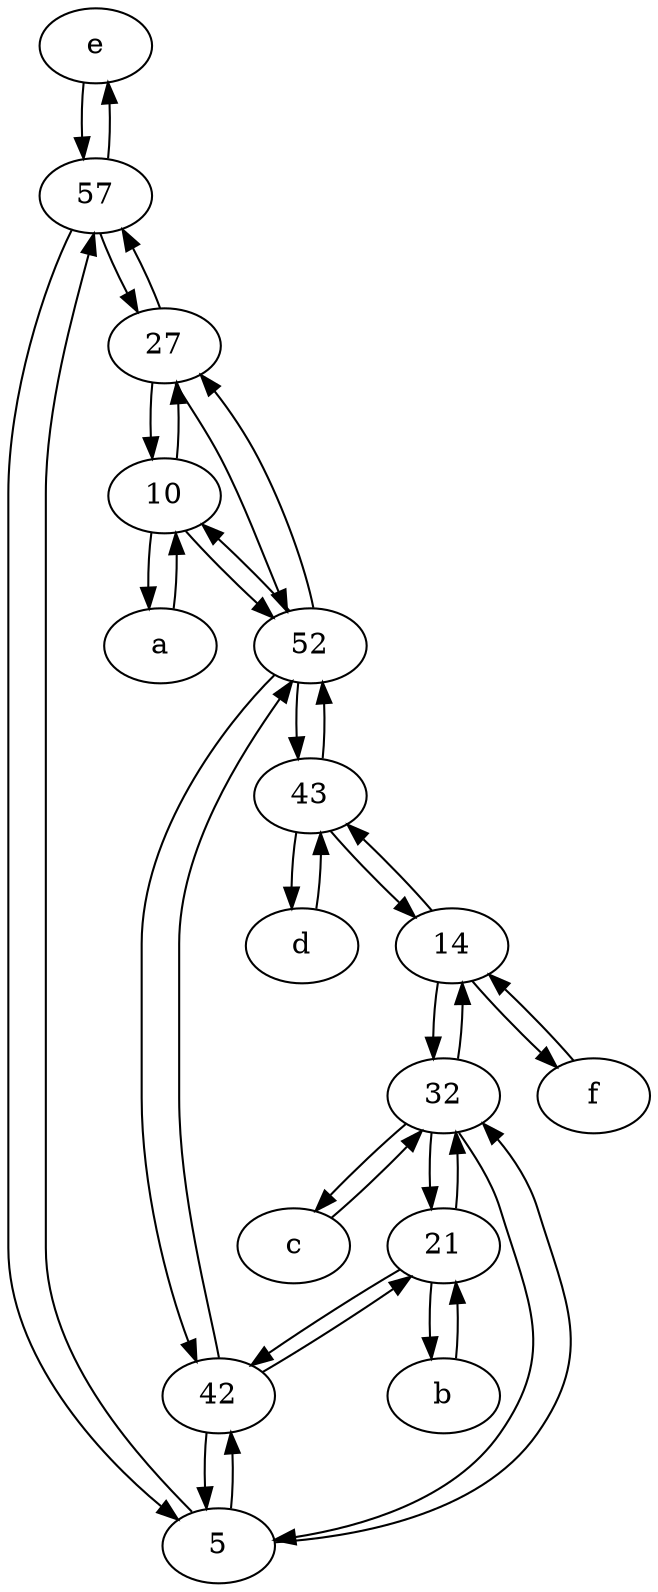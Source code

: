 digraph  {
	e [pos="30,50!"];
	21;
	43;
	10;
	b [pos="50,20!"];
	5;
	42;
	32;
	d [pos="20,30!"];
	27;
	f [pos="15,45!"];
	14;
	c [pos="20,10!"];
	52;
	a [pos="40,10!"];
	57;
	14 -> 43;
	21 -> 42;
	10 -> 52;
	a -> 10;
	52 -> 10;
	e -> 57;
	21 -> 32;
	57 -> 5;
	5 -> 57;
	27 -> 52;
	21 -> b;
	43 -> d;
	5 -> 32;
	b -> 21;
	32 -> 5;
	32 -> 21;
	52 -> 27;
	57 -> e;
	32 -> c;
	52 -> 43;
	5 -> 42;
	43 -> 14;
	c -> 32;
	10 -> 27;
	27 -> 57;
	42 -> 5;
	14 -> f;
	42 -> 52;
	f -> 14;
	57 -> 27;
	32 -> 14;
	43 -> 52;
	27 -> 10;
	14 -> 32;
	d -> 43;
	52 -> 42;
	10 -> a;
	42 -> 21;

	}